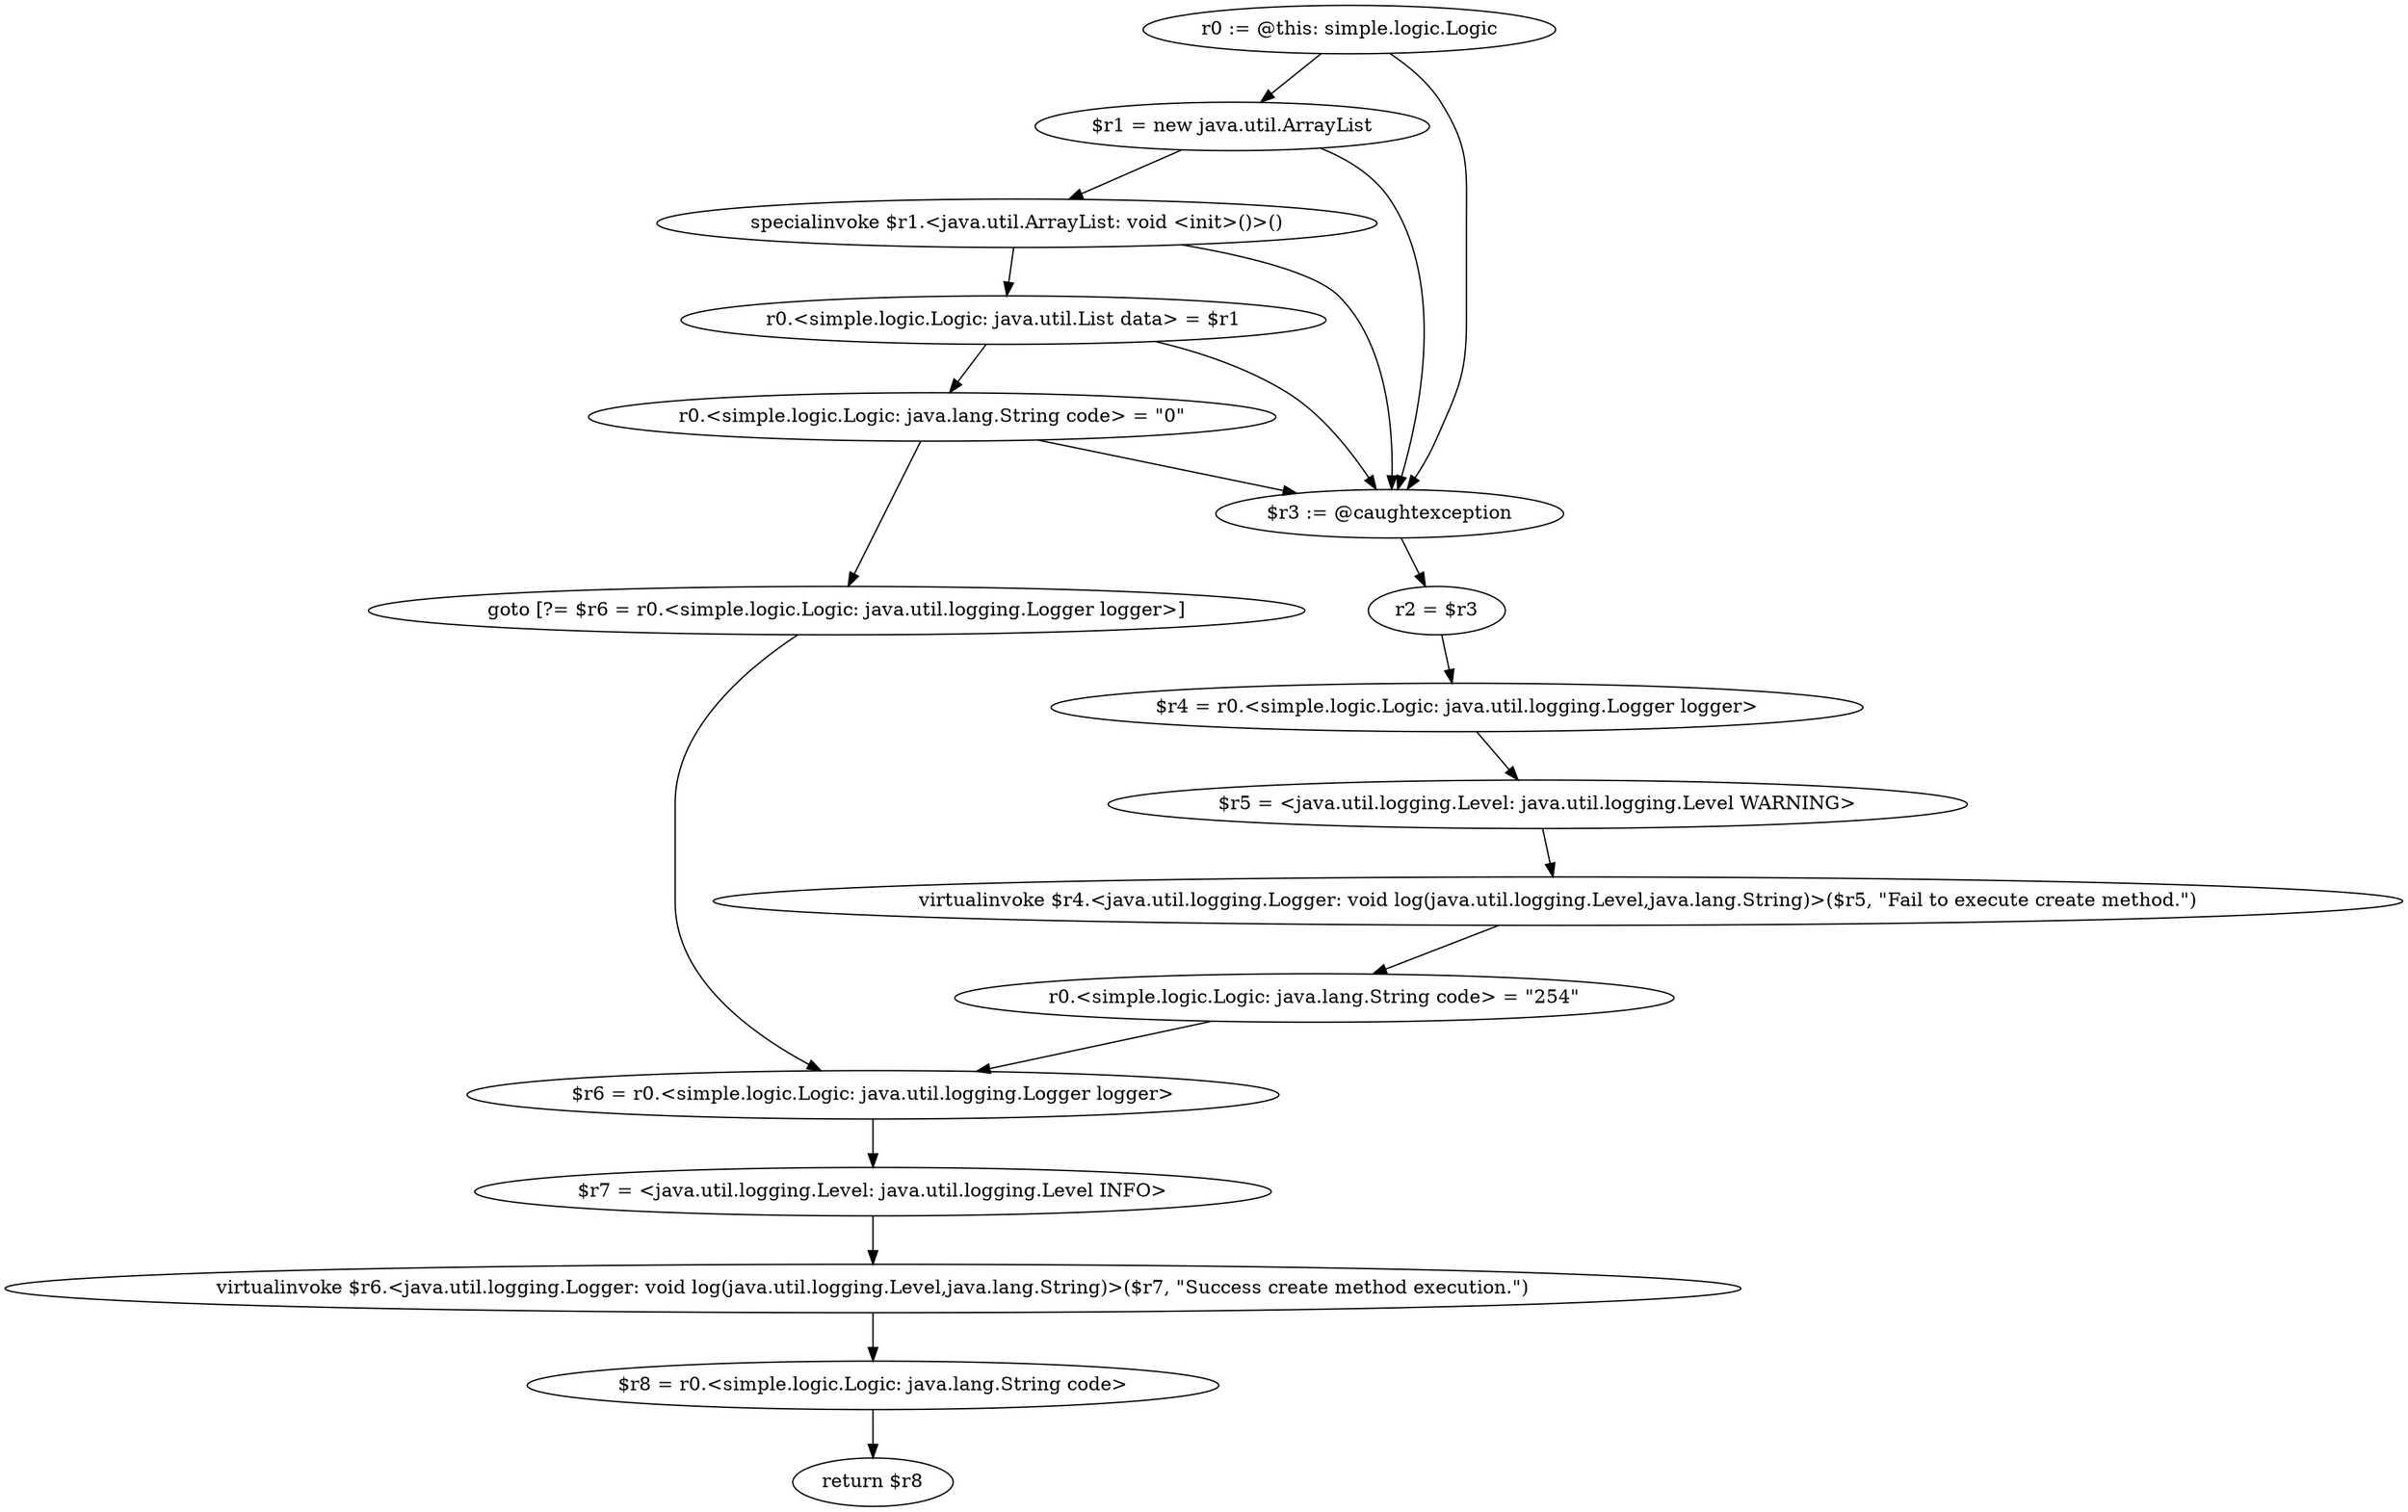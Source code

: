 digraph "call-graph" {
    "r0 := @this: simple.logic.Logic"
    "$r1 = new java.util.ArrayList"
    "r0 := @this: simple.logic.Logic"->"$r1 = new java.util.ArrayList";
    "$r3 := @caughtexception"
    "r0 := @this: simple.logic.Logic"->"$r3 := @caughtexception";
    "specialinvoke $r1.<java.util.ArrayList: void <init>()>()"
    "$r1 = new java.util.ArrayList"->"specialinvoke $r1.<java.util.ArrayList: void <init>()>()";
    "$r1 = new java.util.ArrayList"->"$r3 := @caughtexception";
    "r0.<simple.logic.Logic: java.util.List data> = $r1"
    "specialinvoke $r1.<java.util.ArrayList: void <init>()>()"->"r0.<simple.logic.Logic: java.util.List data> = $r1";
    "specialinvoke $r1.<java.util.ArrayList: void <init>()>()"->"$r3 := @caughtexception";
    "r0.<simple.logic.Logic: java.lang.String code> = \"0\""
    "r0.<simple.logic.Logic: java.util.List data> = $r1"->"r0.<simple.logic.Logic: java.lang.String code> = \"0\"";
    "r0.<simple.logic.Logic: java.util.List data> = $r1"->"$r3 := @caughtexception";
    "goto [?= $r6 = r0.<simple.logic.Logic: java.util.logging.Logger logger>]"
    "r0.<simple.logic.Logic: java.lang.String code> = \"0\""->"goto [?= $r6 = r0.<simple.logic.Logic: java.util.logging.Logger logger>]";
    "r0.<simple.logic.Logic: java.lang.String code> = \"0\""->"$r3 := @caughtexception";
    "$r6 = r0.<simple.logic.Logic: java.util.logging.Logger logger>"
    "goto [?= $r6 = r0.<simple.logic.Logic: java.util.logging.Logger logger>]"->"$r6 = r0.<simple.logic.Logic: java.util.logging.Logger logger>";
    "r2 = $r3"
    "$r3 := @caughtexception"->"r2 = $r3";
    "$r4 = r0.<simple.logic.Logic: java.util.logging.Logger logger>"
    "r2 = $r3"->"$r4 = r0.<simple.logic.Logic: java.util.logging.Logger logger>";
    "$r5 = <java.util.logging.Level: java.util.logging.Level WARNING>"
    "$r4 = r0.<simple.logic.Logic: java.util.logging.Logger logger>"->"$r5 = <java.util.logging.Level: java.util.logging.Level WARNING>";
    "virtualinvoke $r4.<java.util.logging.Logger: void log(java.util.logging.Level,java.lang.String)>($r5, \"Fail to execute create method.\")"
    "$r5 = <java.util.logging.Level: java.util.logging.Level WARNING>"->"virtualinvoke $r4.<java.util.logging.Logger: void log(java.util.logging.Level,java.lang.String)>($r5, \"Fail to execute create method.\")";
    "r0.<simple.logic.Logic: java.lang.String code> = \"254\""
    "virtualinvoke $r4.<java.util.logging.Logger: void log(java.util.logging.Level,java.lang.String)>($r5, \"Fail to execute create method.\")"->"r0.<simple.logic.Logic: java.lang.String code> = \"254\"";
    "r0.<simple.logic.Logic: java.lang.String code> = \"254\""->"$r6 = r0.<simple.logic.Logic: java.util.logging.Logger logger>";
    "$r7 = <java.util.logging.Level: java.util.logging.Level INFO>"
    "$r6 = r0.<simple.logic.Logic: java.util.logging.Logger logger>"->"$r7 = <java.util.logging.Level: java.util.logging.Level INFO>";
    "virtualinvoke $r6.<java.util.logging.Logger: void log(java.util.logging.Level,java.lang.String)>($r7, \"Success create method execution.\")"
    "$r7 = <java.util.logging.Level: java.util.logging.Level INFO>"->"virtualinvoke $r6.<java.util.logging.Logger: void log(java.util.logging.Level,java.lang.String)>($r7, \"Success create method execution.\")";
    "$r8 = r0.<simple.logic.Logic: java.lang.String code>"
    "virtualinvoke $r6.<java.util.logging.Logger: void log(java.util.logging.Level,java.lang.String)>($r7, \"Success create method execution.\")"->"$r8 = r0.<simple.logic.Logic: java.lang.String code>";
    "return $r8"
    "$r8 = r0.<simple.logic.Logic: java.lang.String code>"->"return $r8";
}
